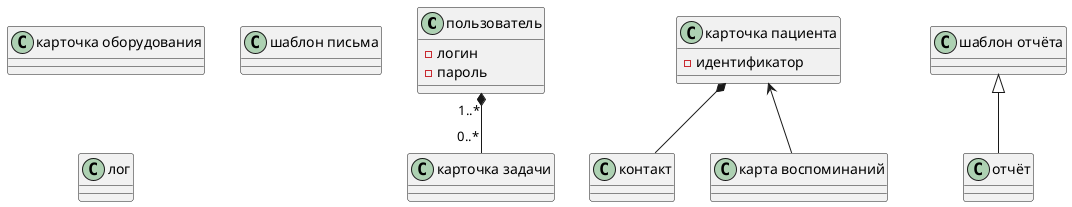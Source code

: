 @startuml МПИ

class пользователь
{
    -логин
    -пароль
}

class "карточка пациента"
{
    -идентификатор
}

class "карточка задачи"
{
}

class "шаблон отчёта"
{
}

class отчёт
{
}

class "карточка оборудования"
{
}

class "шаблон письма"
{
}

class контакт
{
}

class лог
{
}

"шаблон отчёта" ^-- отчёт
"карточка пациента" *-- контакт
"карточка пациента" <-- "карта воспоминаний"
пользователь "1..*" *-- "0..*" "карточка задачи"

@enduml